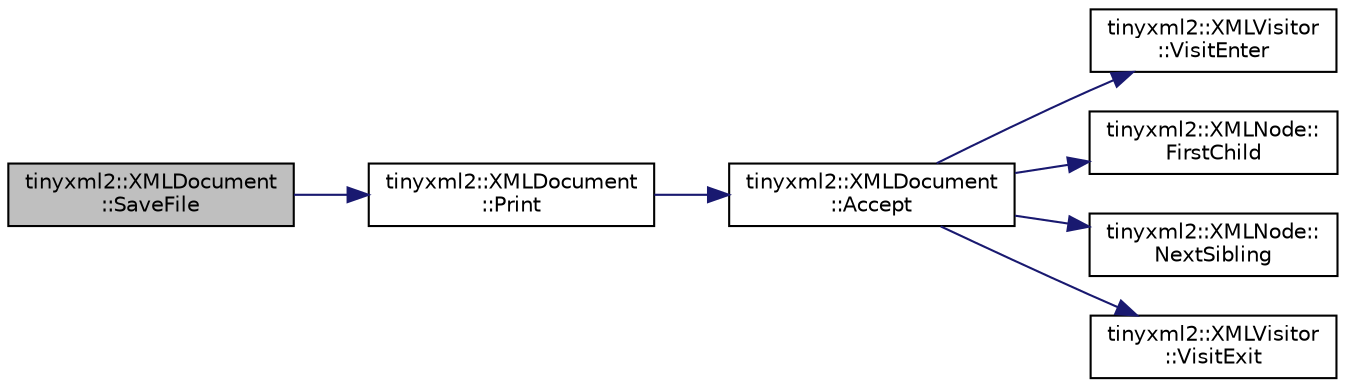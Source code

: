 digraph "tinyxml2::XMLDocument::SaveFile"
{
  edge [fontname="Helvetica",fontsize="10",labelfontname="Helvetica",labelfontsize="10"];
  node [fontname="Helvetica",fontsize="10",shape=record];
  rankdir="LR";
  Node1 [label="tinyxml2::XMLDocument\l::SaveFile",height=0.2,width=0.4,color="black", fillcolor="grey75", style="filled", fontcolor="black"];
  Node1 -> Node2 [color="midnightblue",fontsize="10",style="solid",fontname="Helvetica"];
  Node2 [label="tinyxml2::XMLDocument\l::Print",height=0.2,width=0.4,color="black", fillcolor="white", style="filled",URL="$classtinyxml2_1_1_x_m_l_document.html#a686ea28672c0e0c60383ec28148c1ac0"];
  Node2 -> Node3 [color="midnightblue",fontsize="10",style="solid",fontname="Helvetica"];
  Node3 [label="tinyxml2::XMLDocument\l::Accept",height=0.2,width=0.4,color="black", fillcolor="white", style="filled",URL="$classtinyxml2_1_1_x_m_l_document.html#aa08503d24898bf9992ae5e5fb8b0cf87"];
  Node3 -> Node4 [color="midnightblue",fontsize="10",style="solid",fontname="Helvetica"];
  Node4 [label="tinyxml2::XMLVisitor\l::VisitEnter",height=0.2,width=0.4,color="black", fillcolor="white", style="filled",URL="$classtinyxml2_1_1_x_m_l_visitor.html#acb3c22fc5f60eb9db98f533f2761f67d",tooltip="Visit a document. "];
  Node3 -> Node5 [color="midnightblue",fontsize="10",style="solid",fontname="Helvetica"];
  Node5 [label="tinyxml2::XMLNode::\lFirstChild",height=0.2,width=0.4,color="black", fillcolor="white", style="filled",URL="$classtinyxml2_1_1_x_m_l_node.html#a60e923d13d7dc01f45ab90a2f948b02a",tooltip="Get the first child node, or null if none exists. "];
  Node3 -> Node6 [color="midnightblue",fontsize="10",style="solid",fontname="Helvetica"];
  Node6 [label="tinyxml2::XMLNode::\lNextSibling",height=0.2,width=0.4,color="black", fillcolor="white", style="filled",URL="$classtinyxml2_1_1_x_m_l_node.html#abba1df37581d89dccc45acdc55750ba2",tooltip="Get the next (right) sibling node of this node. "];
  Node3 -> Node7 [color="midnightblue",fontsize="10",style="solid",fontname="Helvetica"];
  Node7 [label="tinyxml2::XMLVisitor\l::VisitExit",height=0.2,width=0.4,color="black", fillcolor="white", style="filled",URL="$classtinyxml2_1_1_x_m_l_visitor.html#a170e9989cd046ba904f302d087e07086",tooltip="Visit a document. "];
}
